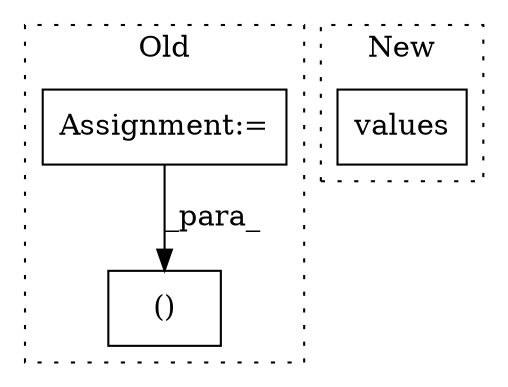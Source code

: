 digraph G {
subgraph cluster0 {
1 [label="()" a="106" s="9073" l="21" shape="box"];
3 [label="Assignment:=" a="7" s="8920" l="4" shape="box"];
label = "Old";
style="dotted";
}
subgraph cluster1 {
2 [label="values" a="32" s="9280" l="8" shape="box"];
label = "New";
style="dotted";
}
3 -> 1 [label="_para_"];
}
